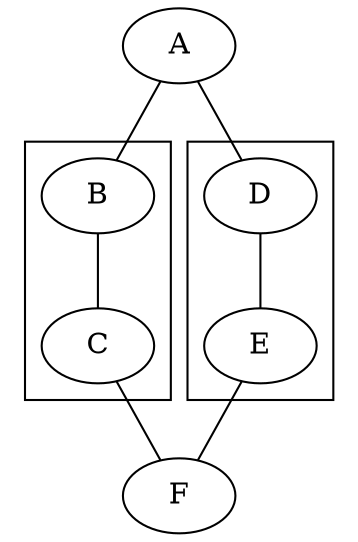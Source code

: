 graph {
    A;
    F;
    subgraph cluster1 {
        B;
        C;
    }
    subgraph cluster2 {
        D;
        E;
    }
    A -- B -- C -- F;
    A -- D -- E -- F;
}
